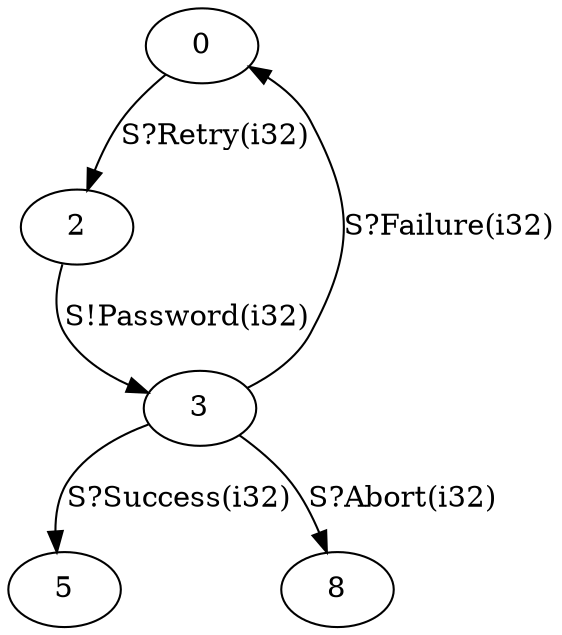 digraph C {
  0;
  2;
  3;
  5;
  8;
  
  
  0 -> 2 [label="S?Retry(i32)", ];
  2 -> 3 [label="S!Password(i32)", ];
  3 -> 0 [label="S?Failure(i32)", ];
  3 -> 5 [label="S?Success(i32)", ];
  3 -> 8 [label="S?Abort(i32)", ];
  
  }

